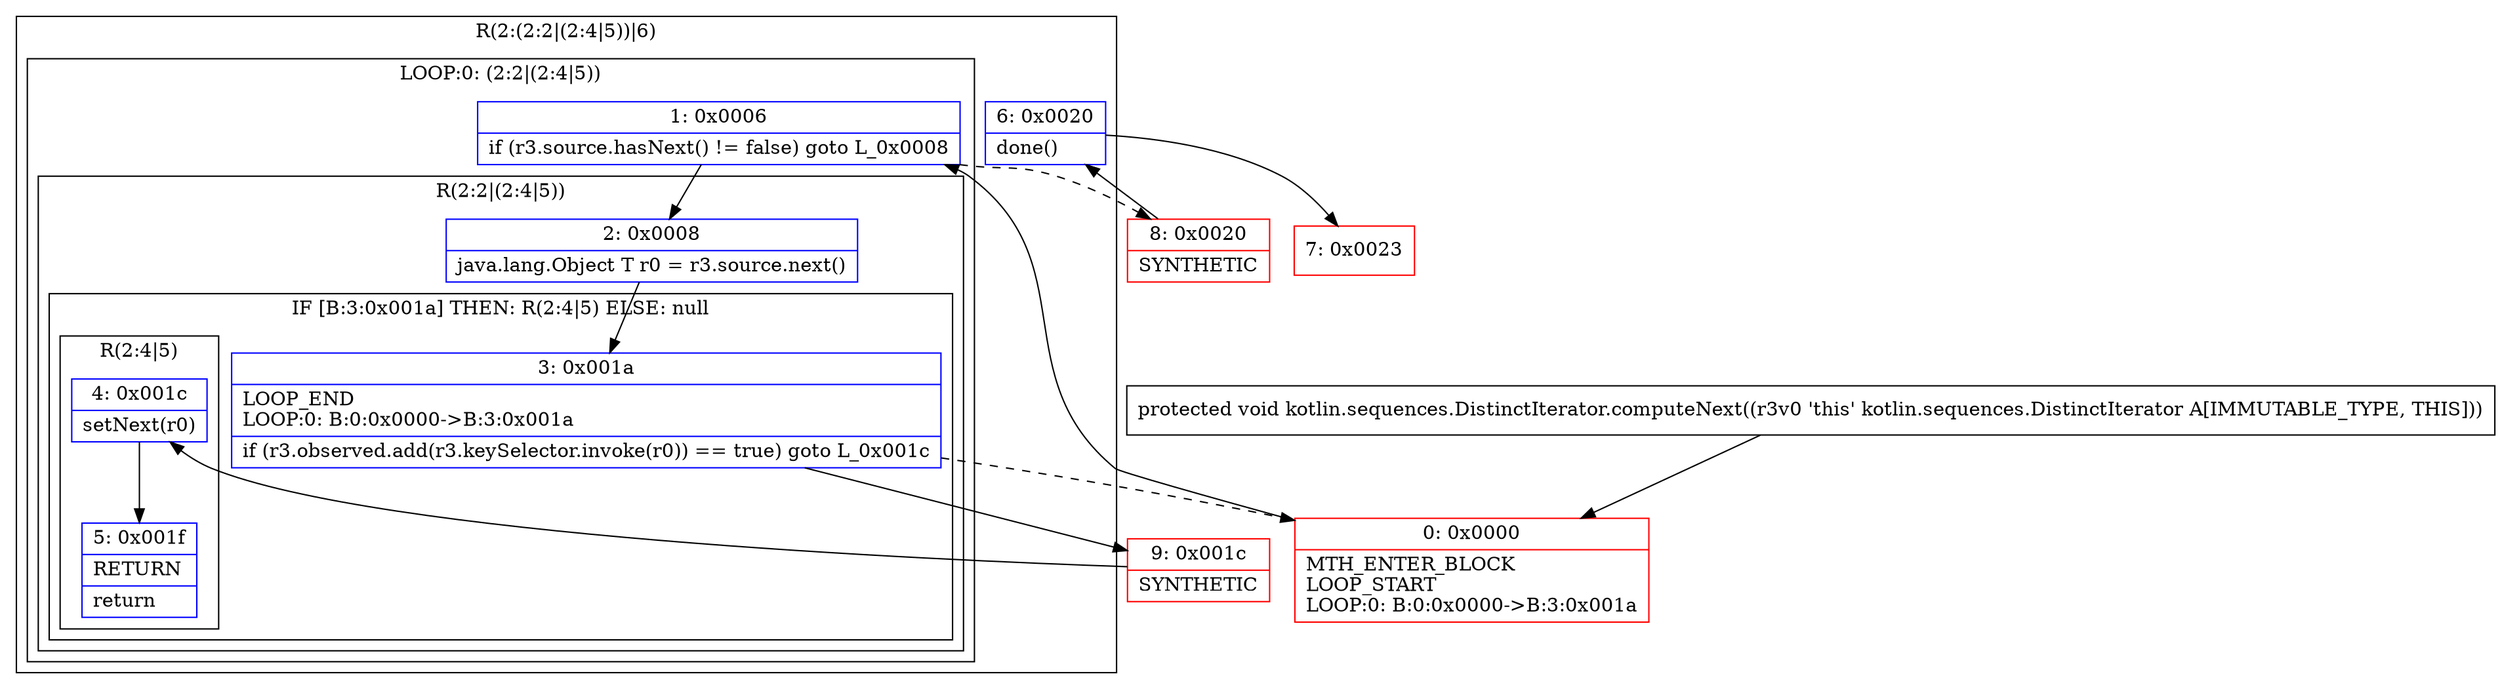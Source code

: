 digraph "CFG forkotlin.sequences.DistinctIterator.computeNext()V" {
subgraph cluster_Region_124774950 {
label = "R(2:(2:2|(2:4|5))|6)";
node [shape=record,color=blue];
subgraph cluster_LoopRegion_1309691512 {
label = "LOOP:0: (2:2|(2:4|5))";
node [shape=record,color=blue];
Node_1 [shape=record,label="{1\:\ 0x0006|if (r3.source.hasNext() != false) goto L_0x0008\l}"];
subgraph cluster_Region_1057084999 {
label = "R(2:2|(2:4|5))";
node [shape=record,color=blue];
Node_2 [shape=record,label="{2\:\ 0x0008|java.lang.Object T r0 = r3.source.next()\l}"];
subgraph cluster_IfRegion_1440975537 {
label = "IF [B:3:0x001a] THEN: R(2:4|5) ELSE: null";
node [shape=record,color=blue];
Node_3 [shape=record,label="{3\:\ 0x001a|LOOP_END\lLOOP:0: B:0:0x0000\-\>B:3:0x001a\l|if (r3.observed.add(r3.keySelector.invoke(r0)) == true) goto L_0x001c\l}"];
subgraph cluster_Region_1899199442 {
label = "R(2:4|5)";
node [shape=record,color=blue];
Node_4 [shape=record,label="{4\:\ 0x001c|setNext(r0)\l}"];
Node_5 [shape=record,label="{5\:\ 0x001f|RETURN\l|return\l}"];
}
}
}
}
Node_6 [shape=record,label="{6\:\ 0x0020|done()\l}"];
}
Node_0 [shape=record,color=red,label="{0\:\ 0x0000|MTH_ENTER_BLOCK\lLOOP_START\lLOOP:0: B:0:0x0000\-\>B:3:0x001a\l}"];
Node_7 [shape=record,color=red,label="{7\:\ 0x0023}"];
Node_8 [shape=record,color=red,label="{8\:\ 0x0020|SYNTHETIC\l}"];
Node_9 [shape=record,color=red,label="{9\:\ 0x001c|SYNTHETIC\l}"];
MethodNode[shape=record,label="{protected void kotlin.sequences.DistinctIterator.computeNext((r3v0 'this' kotlin.sequences.DistinctIterator A[IMMUTABLE_TYPE, THIS])) }"];
MethodNode -> Node_0;
Node_1 -> Node_2;
Node_1 -> Node_8[style=dashed];
Node_2 -> Node_3;
Node_3 -> Node_0[style=dashed];
Node_3 -> Node_9;
Node_4 -> Node_5;
Node_6 -> Node_7;
Node_0 -> Node_1;
Node_8 -> Node_6;
Node_9 -> Node_4;
}

